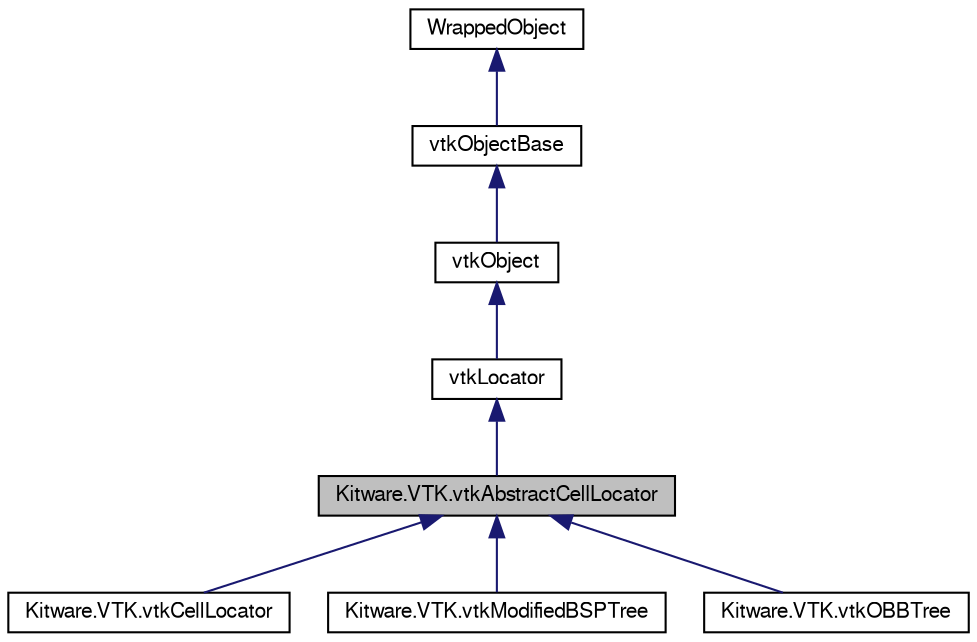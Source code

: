 digraph G
{
  bgcolor="transparent";
  edge [fontname="FreeSans",fontsize="10",labelfontname="FreeSans",labelfontsize="10"];
  node [fontname="FreeSans",fontsize="10",shape=record];
  Node1 [label="Kitware.VTK.vtkAbstractCellLocator",height=0.2,width=0.4,color="black", fillcolor="grey75", style="filled" fontcolor="black"];
  Node2 -> Node1 [dir="back",color="midnightblue",fontsize="10",style="solid",fontname="FreeSans"];
  Node2 [label="vtkLocator",height=0.2,width=0.4,color="black",URL="$class_kitware_1_1_v_t_k_1_1vtk_locator.html",tooltip="vtkLocator - abstract base class for objects that accelerate spatial searches"];
  Node3 -> Node2 [dir="back",color="midnightblue",fontsize="10",style="solid",fontname="FreeSans"];
  Node3 [label="vtkObject",height=0.2,width=0.4,color="black",URL="$class_kitware_1_1_v_t_k_1_1vtk_object.html",tooltip="vtkObject - abstract base class for most VTK objects"];
  Node4 -> Node3 [dir="back",color="midnightblue",fontsize="10",style="solid",fontname="FreeSans"];
  Node4 [label="vtkObjectBase",height=0.2,width=0.4,color="black",URL="$class_kitware_1_1_v_t_k_1_1vtk_object_base.html",tooltip="vtkObjectBase - abstract base class for most VTK objects"];
  Node5 -> Node4 [dir="back",color="midnightblue",fontsize="10",style="solid",fontname="FreeSans"];
  Node5 [label="WrappedObject",height=0.2,width=0.4,color="black",URL="$class_kitware_1_1_v_t_k_1_1_wrapped_object.html",tooltip="Base class for all the mummy wrapped classes in Kitware.VTK."];
  Node1 -> Node6 [dir="back",color="midnightblue",fontsize="10",style="solid",fontname="FreeSans"];
  Node6 [label="Kitware.VTK.vtkCellLocator",height=0.2,width=0.4,color="black",URL="$class_kitware_1_1_v_t_k_1_1vtk_cell_locator.html",tooltip="vtkCellLocator - octree-based spatial search object to quickly locate cells"];
  Node1 -> Node7 [dir="back",color="midnightblue",fontsize="10",style="solid",fontname="FreeSans"];
  Node7 [label="Kitware.VTK.vtkModifiedBSPTree",height=0.2,width=0.4,color="black",URL="$class_kitware_1_1_v_t_k_1_1vtk_modified_b_s_p_tree.html",tooltip="vtkModifiedBSPTree - Generate axis aligned BBox tree for raycasting and other Locator based searches..."];
  Node1 -> Node8 [dir="back",color="midnightblue",fontsize="10",style="solid",fontname="FreeSans"];
  Node8 [label="Kitware.VTK.vtkOBBTree",height=0.2,width=0.4,color="black",URL="$class_kitware_1_1_v_t_k_1_1vtk_o_b_b_tree.html",tooltip="vtkOBBTree - generate oriented bounding box (OBB) tree"];
}

